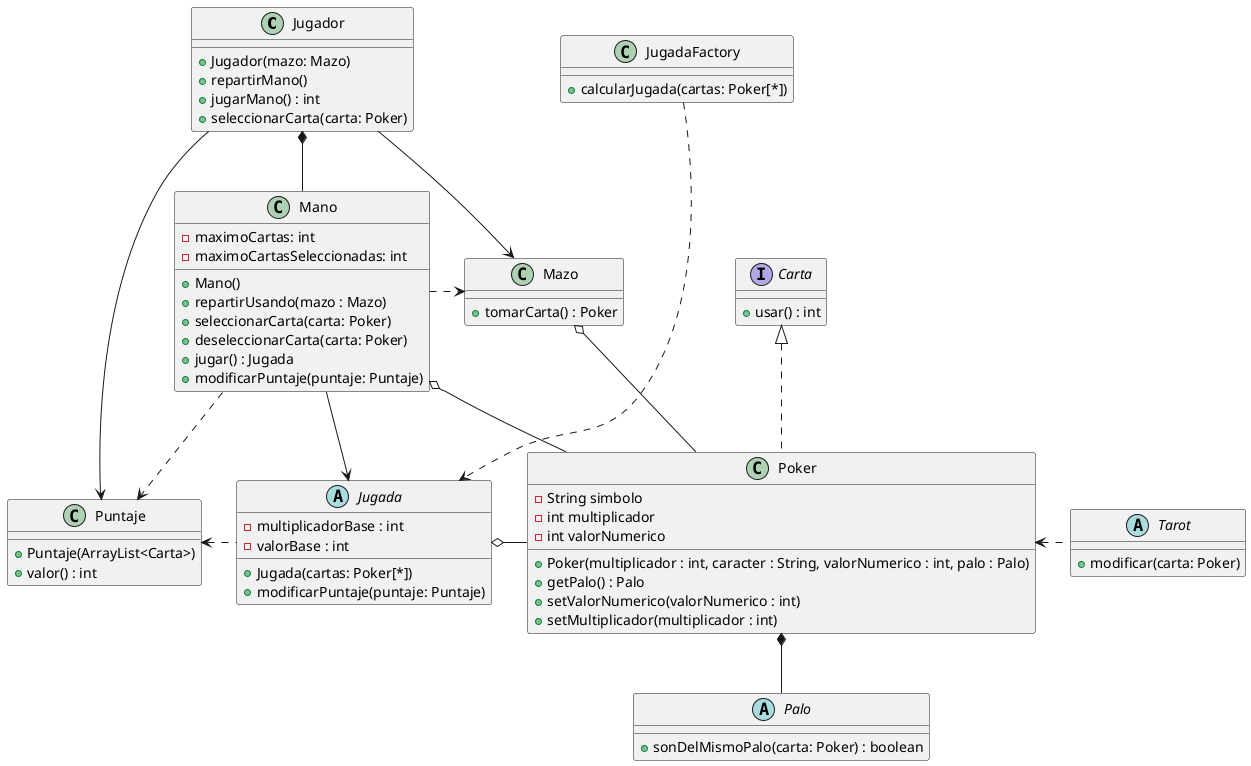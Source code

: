 @startuml

    class Jugador {
        + Jugador(mazo: Mazo)
        + repartirMano()
        + jugarMano() : int
        + seleccionarCarta(carta: Poker)
    }

    class Mano {
        - maximoCartas: int
        - maximoCartasSeleccionadas: int
        + Mano()
        + repartirUsando(mazo : Mazo)
        + seleccionarCarta(carta: Poker)
        + deseleccionarCarta(carta: Poker)
        + jugar() : Jugada
        + modificarPuntaje(puntaje: Puntaje)
    }

    class Mazo {
        + tomarCarta() : Poker
    }

    interface Carta {
        + usar() : int
    }

    class Poker implements Carta {
        - String simbolo
        - int multiplicador
        - int valorNumerico
        + Poker(multiplicador : int, caracter : String, valorNumerico : int, palo : Palo)
        + getPalo() : Palo
        + setValorNumerico(valorNumerico : int)
        + setMultiplicador(multiplicador : int)
    }

    abstract class Jugada {
        - multiplicadorBase : int
        - valorBase : int
        + Jugada(cartas: Poker[*])
        + modificarPuntaje(puntaje: Puntaje)
    }

    class Puntaje {
        + Puntaje(ArrayList<Carta>)
        + valor() : int
    }

    class JugadaFactory {
        + calcularJugada(cartas: Poker[*])
    }

    abstract class Tarot {
        + modificar(carta: Poker)
    }

    abstract class Palo {
        +sonDelMismoPalo(carta: Poker) : boolean
    }

    Jugador -> Puntaje
    Mano ..> Puntaje
    Mano --> Jugada
    Jugador *-- Mano
    Jugador --> Mazo
    Mano .> Mazo
    Poker *-- Palo
    Mano o-- Poker
    Mazo o-- Poker
    JugadaFactory ...> Jugada
    Jugada o- Poker
    Puntaje <. Jugada
    Poker <. Tarot

@enduml
